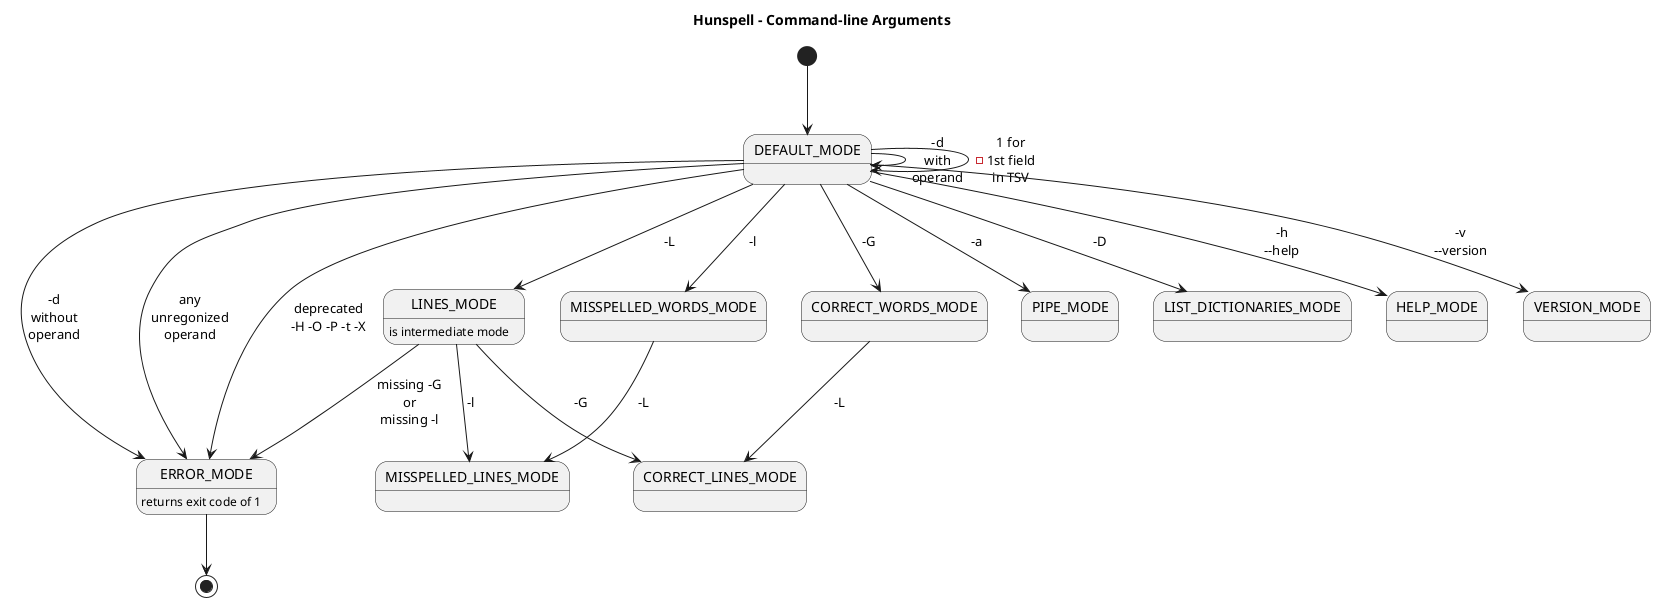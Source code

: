 @startuml

title Hunspell - Command-line Arguments

[*] --> DEFAULT_MODE

DEFAULT_MODE --> DEFAULT_MODE : -d\nwith\noperand
DEFAULT_MODE --> DEFAULT_MODE : -1 for\n1st field\nin TSV
DEFAULT_MODE --> ERROR_MODE : -d\nwithout\noperand

DEFAULT_MODE --> PIPE_MODE : -a

DEFAULT_MODE --> LIST_DICTIONARIES_MODE : -D

DEFAULT_MODE --> CORRECT_WORDS_MODE : -G
LINES_MODE --> CORRECT_LINES_MODE : -G

DEFAULT_MODE --> MISSPELLED_WORDS_MODE : -l
LINES_MODE --> MISSPELLED_LINES_MODE : -l

DEFAULT_MODE --> LINES_MODE : -L
MISSPELLED_WORDS_MODE --> MISSPELLED_LINES_MODE : -L
CORRECT_WORDS_MODE --> CORRECT_LINES_MODE : -L

DEFAULT_MODE --> HELP_MODE : -h\n--help

DEFAULT_MODE --> VERSION_MODE : -v\n--version

DEFAULT_MODE --> ERROR_MODE : any\nunregonized\noperand
DEFAULT_MODE --> ERROR_MODE : deprecated\n-H -O -P -t -X

LINES_MODE --> ERROR_MODE : missing -G\nor\nmissing -l
LINES_MODE : is intermediate mode

ERROR_MODE --> [*]
ERROR_MODE : returns exit code of 1

@enduml
